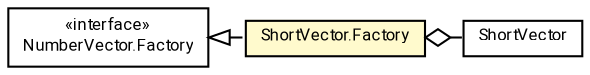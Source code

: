 #!/usr/local/bin/dot
#
# Class diagram 
# Generated by UMLGraph version R5_7_2-60-g0e99a6 (http://www.spinellis.gr/umlgraph/)
#

digraph G {
	graph [fontnames="svg"]
	edge [fontname="Roboto",fontsize=7,labelfontname="Roboto",labelfontsize=7,color="black"];
	node [fontname="Roboto",fontcolor="black",fontsize=8,shape=plaintext,margin=0,width=0,height=0];
	nodesep=0.15;
	ranksep=0.25;
	rankdir=LR;
	// de.lmu.ifi.dbs.elki.data.NumberVector.Factory<V extends de.lmu.ifi.dbs.elki.data.NumberVector>
	c9320560 [label=<<table title="de.lmu.ifi.dbs.elki.data.NumberVector.Factory" border="0" cellborder="1" cellspacing="0" cellpadding="2" href="NumberVector.Factory.html" target="_parent">
		<tr><td><table border="0" cellspacing="0" cellpadding="1">
		<tr><td align="center" balign="center"> &#171;interface&#187; </td></tr>
		<tr><td align="center" balign="center"> <font face="Roboto">NumberVector.Factory</font> </td></tr>
		</table></td></tr>
		</table>>, URL="NumberVector.Factory.html"];
	// de.lmu.ifi.dbs.elki.data.ShortVector
	c9320618 [label=<<table title="de.lmu.ifi.dbs.elki.data.ShortVector" border="0" cellborder="1" cellspacing="0" cellpadding="2" href="ShortVector.html" target="_parent">
		<tr><td><table border="0" cellspacing="0" cellpadding="1">
		<tr><td align="center" balign="center"> <font face="Roboto">ShortVector</font> </td></tr>
		</table></td></tr>
		</table>>, URL="ShortVector.html"];
	// de.lmu.ifi.dbs.elki.data.ShortVector.Factory
	c9320619 [label=<<table title="de.lmu.ifi.dbs.elki.data.ShortVector.Factory" border="0" cellborder="1" cellspacing="0" cellpadding="2" bgcolor="lemonChiffon" href="ShortVector.Factory.html" target="_parent">
		<tr><td><table border="0" cellspacing="0" cellpadding="1">
		<tr><td align="center" balign="center"> <font face="Roboto">ShortVector.Factory</font> </td></tr>
		</table></td></tr>
		</table>>, URL="ShortVector.Factory.html"];
	// de.lmu.ifi.dbs.elki.data.ShortVector.Factory implements de.lmu.ifi.dbs.elki.data.NumberVector.Factory<V extends de.lmu.ifi.dbs.elki.data.NumberVector>
	c9320560 -> c9320619 [arrowtail=empty,style=dashed,dir=back,weight=9];
	// de.lmu.ifi.dbs.elki.data.ShortVector.Factory has de.lmu.ifi.dbs.elki.data.ShortVector
	c9320619 -> c9320618 [arrowhead=none,arrowtail=ediamond,dir=back,weight=4];
}

